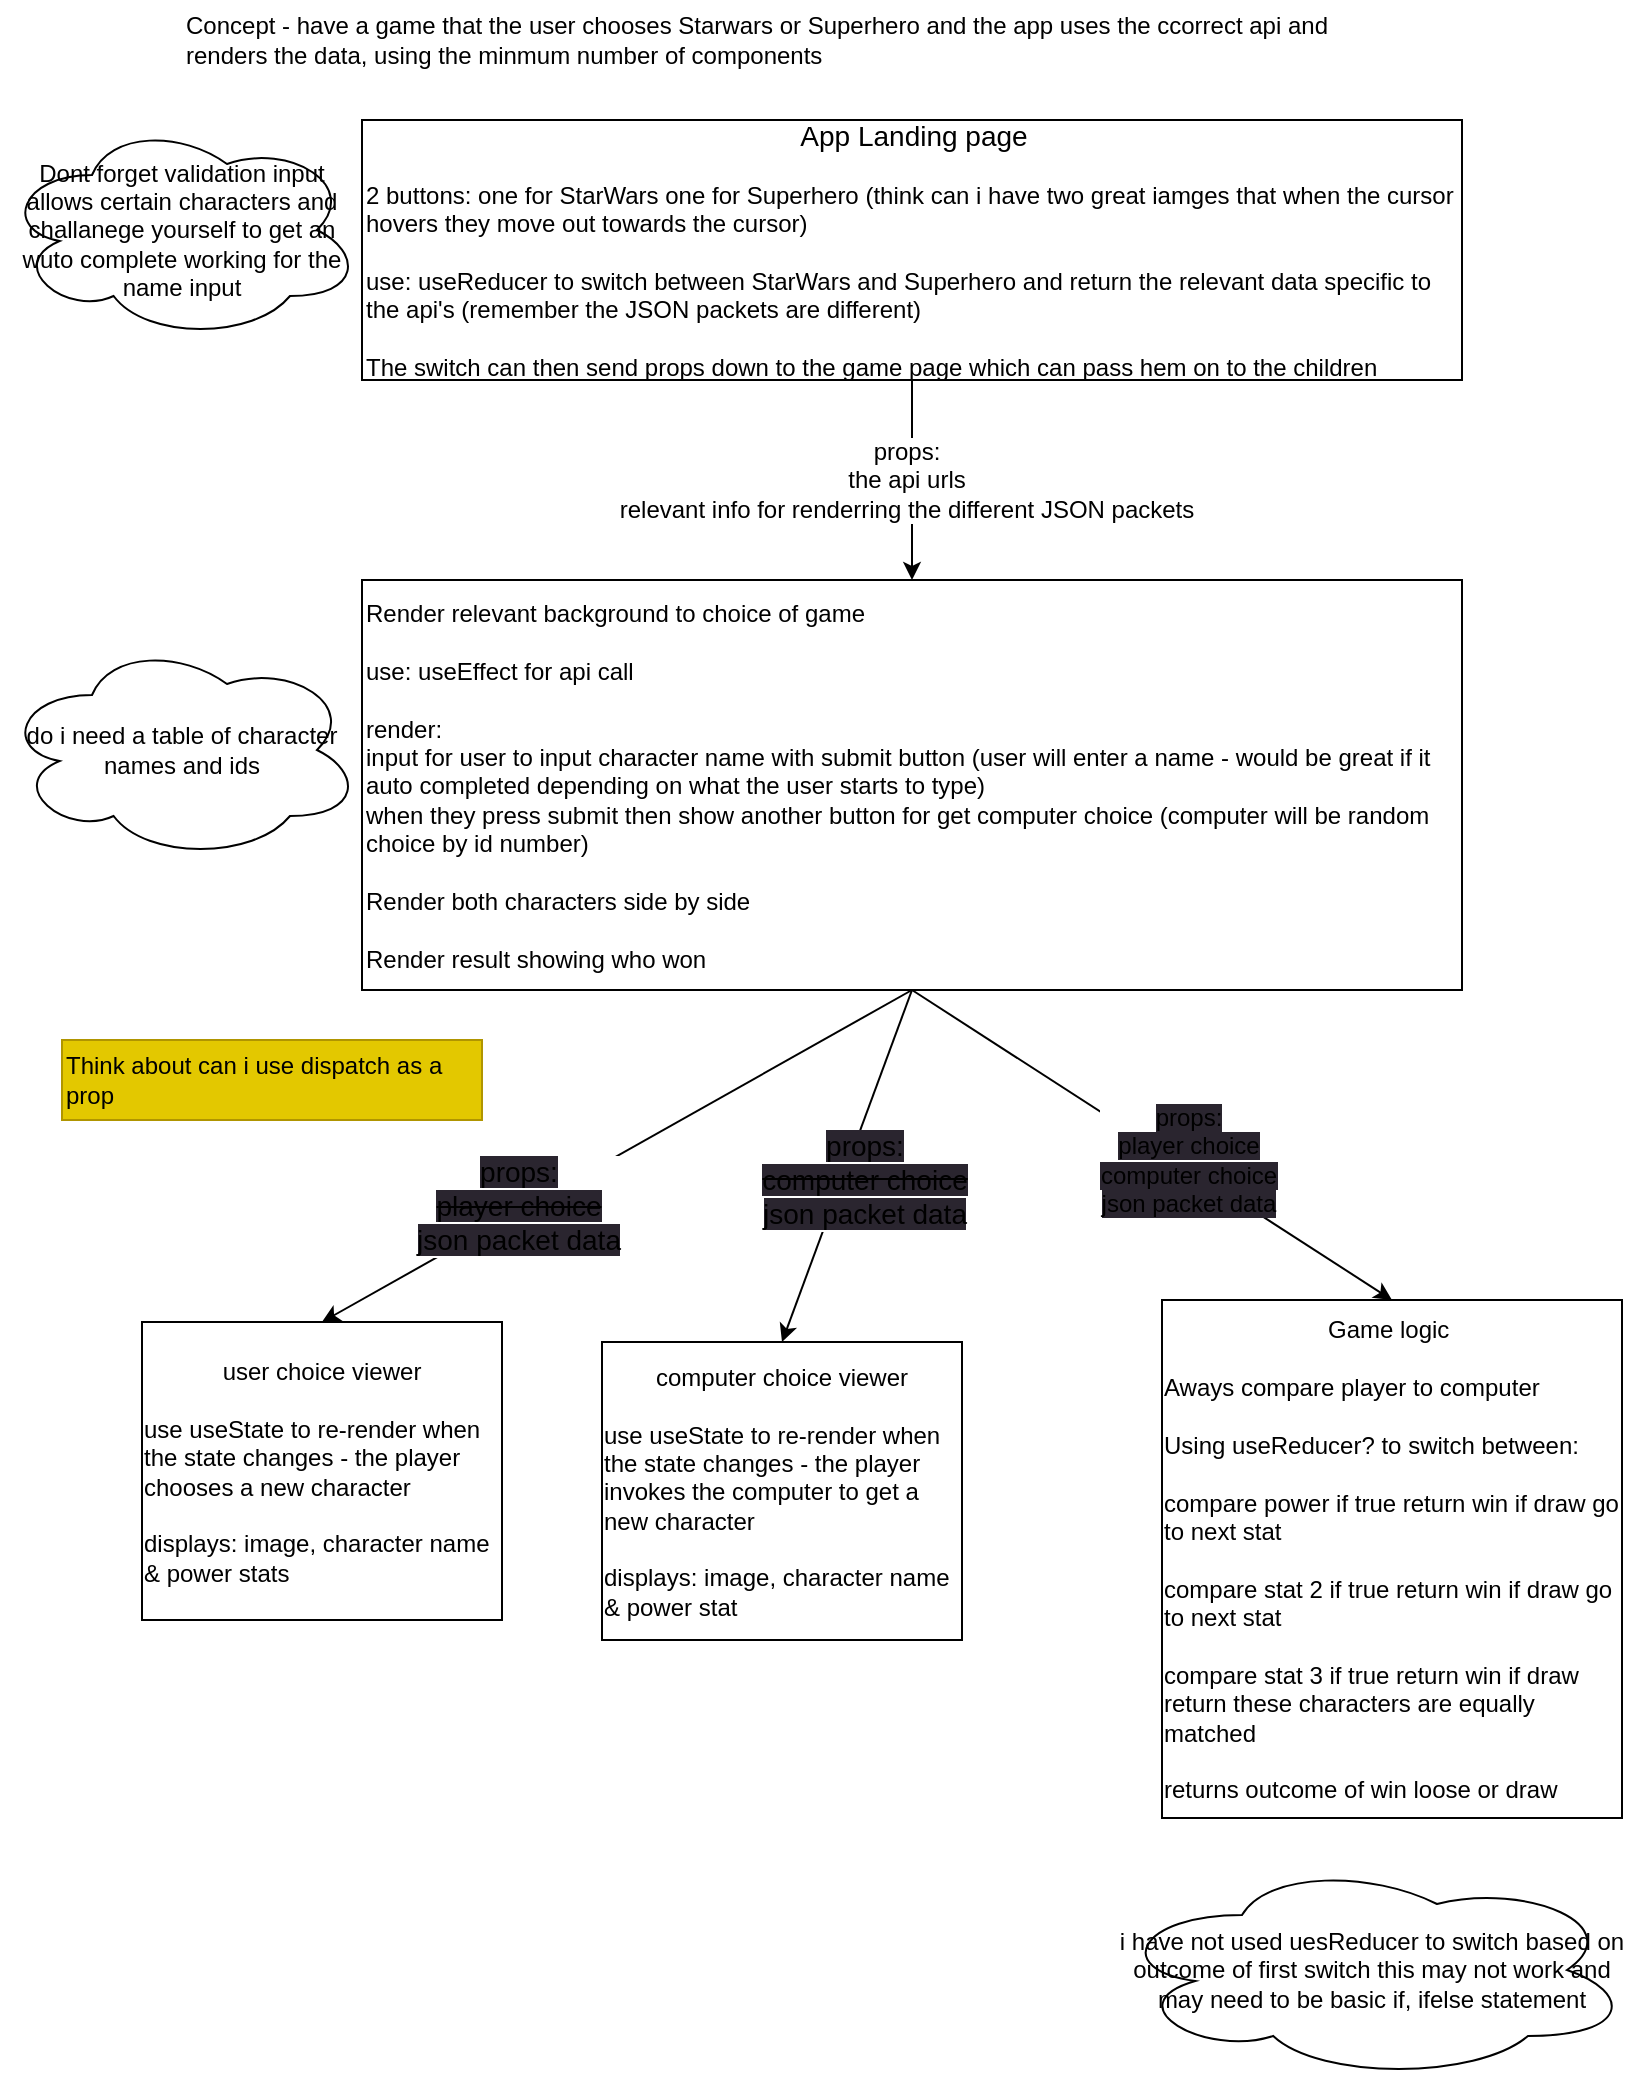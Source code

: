 <mxfile>
    <diagram id="sMrqwBWWb_yYgu7MAYVv" name="Page-1">
        <mxGraphModel dx="479" dy="316" grid="1" gridSize="10" guides="1" tooltips="1" connect="1" arrows="1" fold="1" page="1" pageScale="1" pageWidth="850" pageHeight="1100" math="0" shadow="0">
            <root>
                <mxCell id="0"/>
                <mxCell id="1" parent="0"/>
                <mxCell id="9" style="edgeStyle=none;html=1;exitX=0.5;exitY=1;exitDx=0;exitDy=0;fontSize=14;" parent="1" source="2" target="5" edge="1">
                    <mxGeometry relative="1" as="geometry"/>
                </mxCell>
                <mxCell id="20" value="props:&lt;br&gt;the api urls&lt;br&gt;relevant info for renderring the different JSON packets" style="edgeLabel;html=1;align=center;verticalAlign=middle;resizable=0;points=[];fontSize=12;" parent="9" vertex="1" connectable="0">
                    <mxGeometry x="-0.347" y="-1" relative="1" as="geometry">
                        <mxPoint x="-2" y="17" as="offset"/>
                    </mxGeometry>
                </mxCell>
                <mxCell id="2" value="&lt;div style=&quot;text-align: center;&quot;&gt;&lt;span style=&quot;background-color: initial;&quot;&gt;&lt;font style=&quot;font-size: 14px;&quot;&gt;App Landing page&lt;/font&gt;&lt;/span&gt;&lt;/div&gt;&lt;br&gt;2 buttons: one for StarWars one for Superhero (think can i have two great iamges that when the cursor hovers they move out towards the cursor)&lt;br&gt;&lt;br&gt;use: useReducer to switch between StarWars and Superhero and return the relevant data specific to the api's (remember the JSON packets are different)&lt;br&gt;&lt;br&gt;The switch can then send props down to the game page which can pass hem on to the children" style="rounded=0;whiteSpace=wrap;html=1;align=left;" parent="1" vertex="1">
                    <mxGeometry x="180" y="70" width="550" height="130" as="geometry"/>
                </mxCell>
                <mxCell id="3" value="computer choice viewer&lt;br&gt;&lt;br&gt;&lt;div style=&quot;text-align: left;&quot;&gt;&lt;span style=&quot;background-color: initial;&quot;&gt;use useState to re-render when the state changes - the player invokes the computer to get a new character&lt;/span&gt;&lt;/div&gt;&lt;span style=&quot;&quot;&gt;&lt;div style=&quot;text-align: left;&quot;&gt;&lt;br&gt;&lt;/div&gt;&lt;/span&gt;&lt;div style=&quot;text-align: left;&quot;&gt;&lt;span style=&quot;background-color: initial;&quot;&gt;displays: image, character name &amp;amp; power stat&lt;/span&gt;&lt;/div&gt;" style="rounded=0;whiteSpace=wrap;html=1;" parent="1" vertex="1">
                    <mxGeometry x="300" y="681" width="180" height="149" as="geometry"/>
                </mxCell>
                <mxCell id="4" value="user choice viewer&lt;br&gt;&lt;br&gt;&lt;div style=&quot;text-align: left;&quot;&gt;&lt;span style=&quot;background-color: initial;&quot;&gt;use useState to re-render when the state changes - the player chooses a new character&lt;/span&gt;&lt;/div&gt;&lt;div style=&quot;text-align: left;&quot;&gt;&lt;span style=&quot;background-color: initial;&quot;&gt;&lt;br&gt;&lt;/span&gt;&lt;/div&gt;&lt;div style=&quot;text-align: left;&quot;&gt;&lt;span style=&quot;background-color: initial;&quot;&gt;displays: image, character name &amp;amp; power stats&lt;/span&gt;&lt;/div&gt;" style="rounded=0;whiteSpace=wrap;html=1;" parent="1" vertex="1">
                    <mxGeometry x="70" y="671" width="180" height="149" as="geometry"/>
                </mxCell>
                <mxCell id="10" style="edgeStyle=none;html=1;exitX=0.5;exitY=1;exitDx=0;exitDy=0;fontSize=14;entryX=0.5;entryY=0;entryDx=0;entryDy=0;" parent="1" source="5" target="4" edge="1">
                    <mxGeometry relative="1" as="geometry">
                        <mxPoint x="350" y="490" as="targetPoint"/>
                    </mxGeometry>
                </mxCell>
                <mxCell id="19" value="&lt;span style=&quot;font-size: 14px; text-align: left; background-color: rgb(42, 37, 47);&quot;&gt;props:&lt;/span&gt;&lt;br style=&quot;font-size: 14px; text-align: left; background-color: rgb(42, 37, 47);&quot;&gt;&lt;span style=&quot;font-size: 14px; text-align: left; background-color: rgb(42, 37, 47);&quot;&gt;&lt;strike&gt;player choice&lt;/strike&gt;&lt;/span&gt;&lt;br style=&quot;font-size: 14px; text-align: left; background-color: rgb(42, 37, 47);&quot;&gt;&lt;span style=&quot;font-size: 14px; text-align: left; background-color: rgb(42, 37, 47);&quot;&gt;json packet data&lt;/span&gt;" style="edgeLabel;html=1;align=center;verticalAlign=middle;resizable=0;points=[];fontSize=12;" parent="10" vertex="1" connectable="0">
                    <mxGeometry x="-0.13" y="-2" relative="1" as="geometry">
                        <mxPoint x="-68" y="37" as="offset"/>
                    </mxGeometry>
                </mxCell>
                <mxCell id="11" style="edgeStyle=none;html=1;exitX=0.5;exitY=1;exitDx=0;exitDy=0;entryX=0.5;entryY=0;entryDx=0;entryDy=0;fontSize=14;" parent="1" source="5" target="3" edge="1">
                    <mxGeometry relative="1" as="geometry"/>
                </mxCell>
                <mxCell id="18" value="&lt;span style=&quot;font-size: 14px; text-align: left; background-color: rgb(42, 37, 47);&quot;&gt;props:&lt;/span&gt;&lt;br style=&quot;font-size: 14px; text-align: left; background-color: rgb(42, 37, 47);&quot;&gt;&lt;strike&gt;&lt;span style=&quot;font-size: 14px; text-align: left; background-color: rgb(42, 37, 47);&quot;&gt;computer choice&lt;/span&gt;&lt;br style=&quot;font-size: 14px; text-align: left; background-color: rgb(42, 37, 47);&quot;&gt;&lt;/strike&gt;&lt;span style=&quot;font-size: 14px; text-align: left; background-color: rgb(42, 37, 47);&quot;&gt;json packet data&lt;/span&gt;" style="edgeLabel;html=1;align=center;verticalAlign=middle;resizable=0;points=[];fontSize=12;" parent="11" vertex="1" connectable="0">
                    <mxGeometry x="-0.183" y="-1" relative="1" as="geometry">
                        <mxPoint x="3" y="23" as="offset"/>
                    </mxGeometry>
                </mxCell>
                <mxCell id="12" style="edgeStyle=none;html=1;exitX=0.5;exitY=1;exitDx=0;exitDy=0;entryX=0.5;entryY=0;entryDx=0;entryDy=0;fontSize=14;" parent="1" source="5" target="6" edge="1">
                    <mxGeometry relative="1" as="geometry"/>
                </mxCell>
                <mxCell id="26" value="&lt;span style=&quot;text-align: left; background-color: rgb(42, 37, 47);&quot;&gt;props:&lt;/span&gt;&lt;br style=&quot;text-align: left; background-color: rgb(42, 37, 47);&quot;&gt;&lt;span style=&quot;text-align: left; background-color: rgb(42, 37, 47);&quot;&gt;player choice&lt;/span&gt;&lt;br style=&quot;text-align: left; background-color: rgb(42, 37, 47);&quot;&gt;&lt;span style=&quot;text-align: left; background-color: rgb(42, 37, 47);&quot;&gt;computer choice&lt;/span&gt;&lt;br style=&quot;text-align: left; background-color: rgb(42, 37, 47);&quot;&gt;&lt;span style=&quot;text-align: left; background-color: rgb(42, 37, 47);&quot;&gt;json packet data&lt;/span&gt;" style="edgeLabel;html=1;align=center;verticalAlign=middle;resizable=0;points=[];fontSize=12;" parent="12" vertex="1" connectable="0">
                    <mxGeometry x="0.13" y="4" relative="1" as="geometry">
                        <mxPoint as="offset"/>
                    </mxGeometry>
                </mxCell>
                <mxCell id="5" value="&lt;div style=&quot;&quot;&gt;&lt;span style=&quot;background-color: initial;&quot;&gt;Render relevant background to choice of game&lt;/span&gt;&lt;/div&gt;&lt;div style=&quot;&quot;&gt;&lt;span style=&quot;background-color: initial;&quot;&gt;&lt;br&gt;&lt;/span&gt;&lt;/div&gt;&lt;div style=&quot;&quot;&gt;&lt;span style=&quot;background-color: initial;&quot;&gt;use: useEffect for api call&lt;/span&gt;&lt;/div&gt;&lt;div style=&quot;&quot;&gt;&lt;span style=&quot;background-color: initial;&quot;&gt;&lt;br&gt;&lt;/span&gt;&lt;/div&gt;&lt;div style=&quot;&quot;&gt;render:&lt;/div&gt;&lt;div style=&quot;&quot;&gt;input for user to input character name with submit button (user will enter a name - would be great if it auto completed depending on what the user starts to type)&lt;/div&gt;&lt;div style=&quot;&quot;&gt;when they press submit then show another button for get computer choice (computer will be random choice by id number)&lt;/div&gt;&lt;div style=&quot;&quot;&gt;&lt;br&gt;&lt;/div&gt;&lt;div style=&quot;&quot;&gt;Render both characters side by side&lt;/div&gt;&lt;div style=&quot;&quot;&gt;&lt;br&gt;&lt;/div&gt;&lt;div style=&quot;&quot;&gt;Render result showing who won&lt;/div&gt;" style="rounded=0;whiteSpace=wrap;html=1;align=left;" parent="1" vertex="1">
                    <mxGeometry x="180" y="300" width="550" height="205" as="geometry"/>
                </mxCell>
                <mxCell id="6" value="Game logic&amp;nbsp;&lt;br&gt;&lt;br&gt;&lt;div style=&quot;text-align: left;&quot;&gt;Aways compare player to computer&lt;/div&gt;&lt;div style=&quot;text-align: left;&quot;&gt;&lt;br&gt;&lt;/div&gt;&lt;div style=&quot;text-align: left;&quot;&gt;&lt;span style=&quot;background-color: initial;&quot;&gt;Using useReducer? to switch between:&amp;nbsp;&lt;/span&gt;&lt;/div&gt;&lt;div style=&quot;text-align: left;&quot;&gt;&lt;span style=&quot;background-color: initial;&quot;&gt;&lt;br&gt;&lt;/span&gt;&lt;/div&gt;&lt;div style=&quot;text-align: left;&quot;&gt;&lt;span style=&quot;background-color: initial;&quot;&gt;compare power if true return win if draw go to next stat&lt;/span&gt;&lt;/div&gt;&lt;div style=&quot;text-align: left;&quot;&gt;&lt;span style=&quot;background-color: initial;&quot;&gt;&lt;br&gt;&lt;/span&gt;&lt;/div&gt;&lt;div style=&quot;text-align: left;&quot;&gt;compare stat 2 if true return win if draw go to next stat&lt;/div&gt;&lt;div style=&quot;text-align: left;&quot;&gt;&lt;br&gt;&lt;/div&gt;&lt;div style=&quot;text-align: left;&quot;&gt;compare stat 3 if true return win if draw return these characters are equally matched&amp;nbsp;&lt;br&gt;&lt;/div&gt;&lt;div style=&quot;text-align: left;&quot;&gt;&lt;span style=&quot;background-color: initial;&quot;&gt;&lt;br&gt;&lt;/span&gt;&lt;/div&gt;&lt;div style=&quot;text-align: left;&quot;&gt;&lt;span style=&quot;background-color: initial;&quot;&gt;returns outcome of win loose or draw&lt;/span&gt;&lt;/div&gt;" style="rounded=0;whiteSpace=wrap;html=1;" parent="1" vertex="1">
                    <mxGeometry x="580" y="660" width="230" height="259" as="geometry"/>
                </mxCell>
                <mxCell id="7" value="Concept - have a game that the user chooses Starwars or Superhero and the app uses the ccorrect api and renders the data, using the minmum number of components" style="text;html=1;strokeColor=none;fillColor=none;align=left;verticalAlign=middle;whiteSpace=wrap;rounded=0;" parent="1" vertex="1">
                    <mxGeometry x="90" y="10" width="590" height="40" as="geometry"/>
                </mxCell>
                <mxCell id="21" value="&lt;font style=&quot;font-size: 12px;&quot;&gt;Think about can i use dispatch as a prop&lt;/font&gt;" style="text;html=1;strokeColor=#B09500;fillColor=#e3c800;align=left;verticalAlign=middle;whiteSpace=wrap;rounded=0;fontSize=12;fontColor=#000000;" parent="1" vertex="1">
                    <mxGeometry x="30" y="530" width="210" height="40" as="geometry"/>
                </mxCell>
                <mxCell id="22" value="&lt;font style=&quot;font-size: 12px;&quot;&gt;do i need a table of character names and ids&lt;/font&gt;" style="ellipse;shape=cloud;whiteSpace=wrap;html=1;fontSize=12;" parent="1" vertex="1">
                    <mxGeometry y="330" width="180" height="110" as="geometry"/>
                </mxCell>
                <mxCell id="23" value="i have not used uesReducer to switch based on outcome of first switch this may not work and may need to be basic if, ifelse statement" style="ellipse;shape=cloud;whiteSpace=wrap;html=1;fontSize=12;" parent="1" vertex="1">
                    <mxGeometry x="555" y="940" width="260" height="110" as="geometry"/>
                </mxCell>
                <mxCell id="27" value="&lt;font style=&quot;font-size: 12px;&quot;&gt;Dont forget validation input allows certain characters and challanege yourself to get an wuto complete working for the name input&lt;/font&gt;" style="ellipse;shape=cloud;whiteSpace=wrap;html=1;fontSize=12;" vertex="1" parent="1">
                    <mxGeometry y="70" width="180" height="110" as="geometry"/>
                </mxCell>
            </root>
        </mxGraphModel>
    </diagram>
</mxfile>